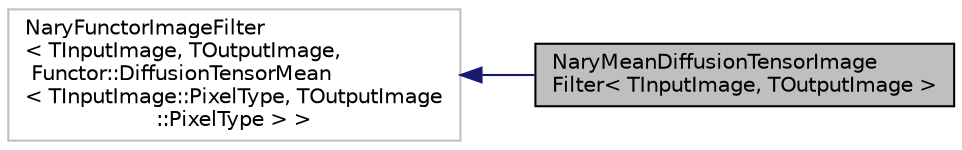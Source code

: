 digraph "NaryMeanDiffusionTensorImageFilter&lt; TInputImage, TOutputImage &gt;"
{
 // LATEX_PDF_SIZE
  edge [fontname="Helvetica",fontsize="10",labelfontname="Helvetica",labelfontsize="10"];
  node [fontname="Helvetica",fontsize="10",shape=record];
  rankdir="LR";
  Node2 [label="NaryMeanDiffusionTensorImage\lFilter\< TInputImage, TOutputImage \>",height=0.2,width=0.4,color="black", fillcolor="grey75", style="filled", fontcolor="black",tooltip="Implements an operator for pixel-wise averaging of two Diffusion Tensor images."];
  Node3 -> Node2 [dir="back",color="midnightblue",fontsize="10",style="solid",fontname="Helvetica"];
  Node3 [label="NaryFunctorImageFilter\l\< TInputImage, TOutputImage,\l Functor::DiffusionTensorMean\l\< TInputImage::PixelType, TOutputImage\l::PixelType \> \>",height=0.2,width=0.4,color="grey75", fillcolor="white", style="filled",tooltip=" "];
}
